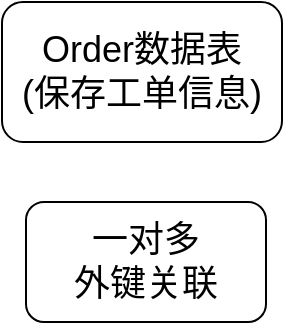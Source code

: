 <mxfile version="20.4.0" type="github">
  <diagram id="TkiNwzYLDF7K4m7GwXY2" name="第 1 页">
    <mxGraphModel dx="946" dy="614" grid="1" gridSize="10" guides="1" tooltips="1" connect="1" arrows="1" fold="1" page="1" pageScale="1" pageWidth="583" pageHeight="827" math="0" shadow="0">
      <root>
        <mxCell id="0" />
        <mxCell id="1" parent="0" />
        <mxCell id="3AOElncmlnkevbzGM93c-1" value="&lt;font style=&quot;font-size: 18px;&quot;&gt;Order数据表&lt;br&gt;(保存工单信息)&lt;/font&gt;" style="rounded=1;whiteSpace=wrap;html=1;" vertex="1" parent="1">
          <mxGeometry x="220" y="70" width="140" height="70" as="geometry" />
        </mxCell>
        <mxCell id="3AOElncmlnkevbzGM93c-2" value="一对多&lt;br&gt;外键关联" style="rounded=1;whiteSpace=wrap;html=1;fontSize=18;" vertex="1" parent="1">
          <mxGeometry x="232" y="170" width="120" height="60" as="geometry" />
        </mxCell>
      </root>
    </mxGraphModel>
  </diagram>
</mxfile>
